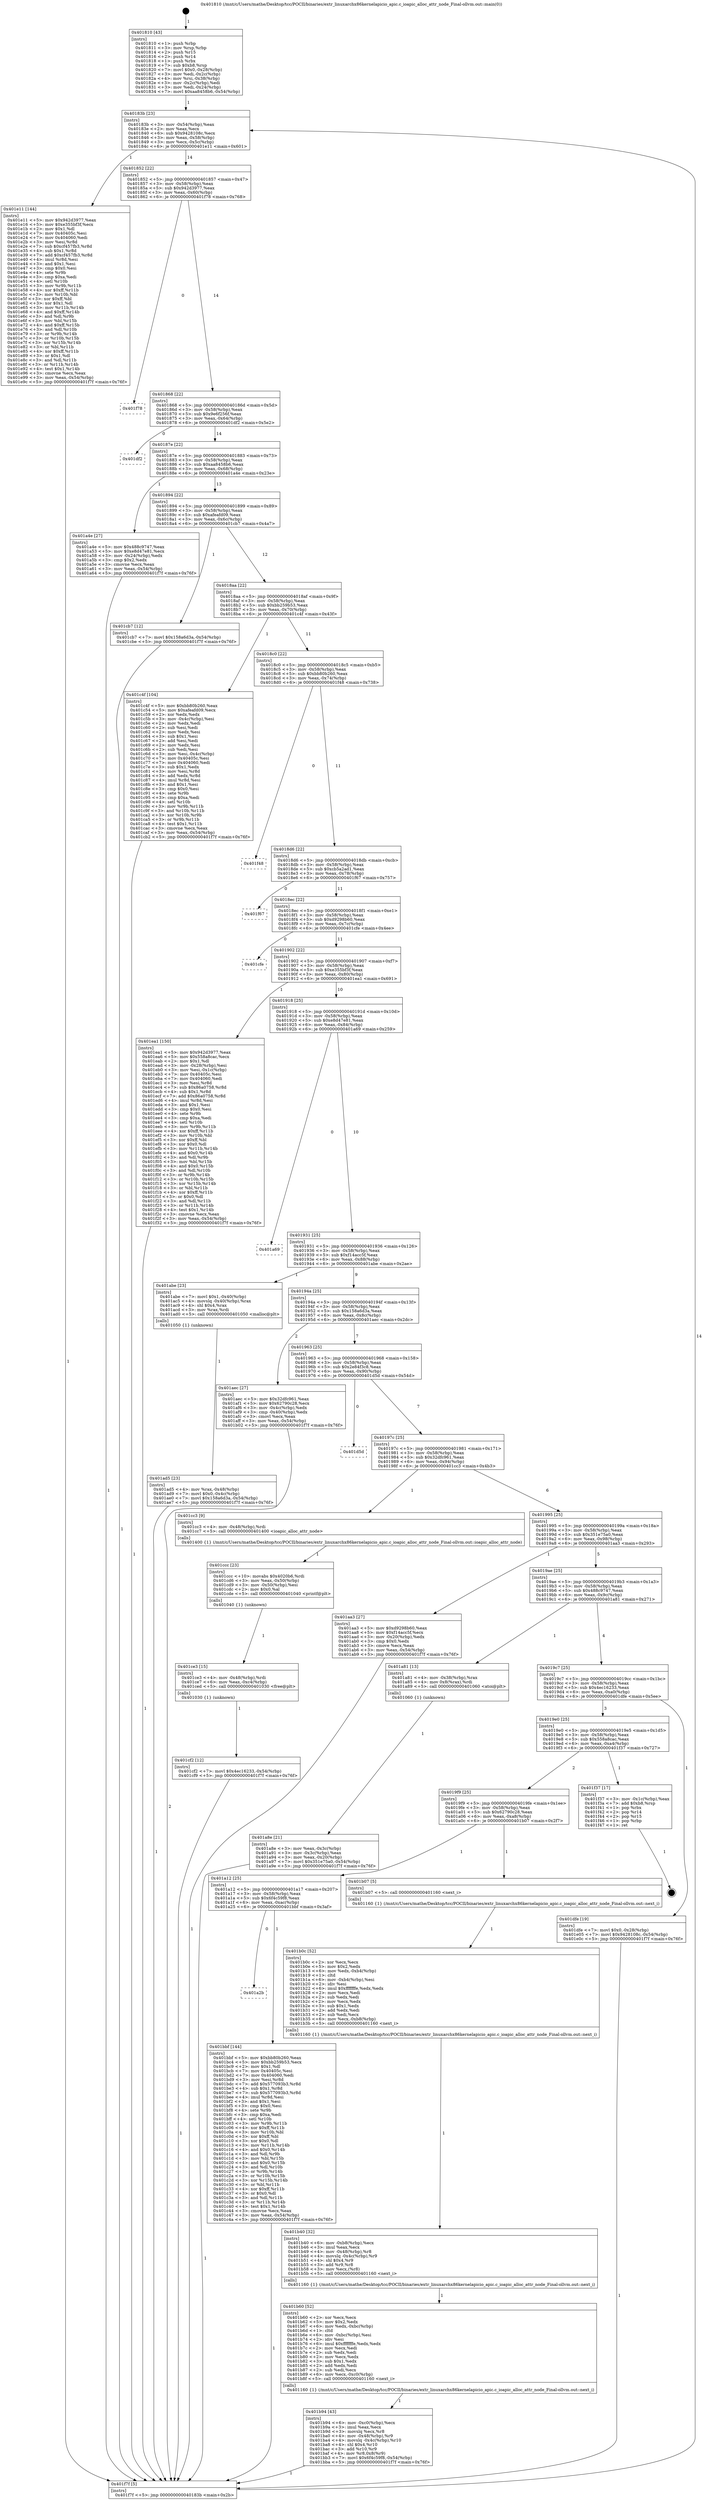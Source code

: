 digraph "0x401810" {
  label = "0x401810 (/mnt/c/Users/mathe/Desktop/tcc/POCII/binaries/extr_linuxarchx86kernelapicio_apic.c_ioapic_alloc_attr_node_Final-ollvm.out::main(0))"
  labelloc = "t"
  node[shape=record]

  Entry [label="",width=0.3,height=0.3,shape=circle,fillcolor=black,style=filled]
  "0x40183b" [label="{
     0x40183b [23]\l
     | [instrs]\l
     &nbsp;&nbsp;0x40183b \<+3\>: mov -0x54(%rbp),%eax\l
     &nbsp;&nbsp;0x40183e \<+2\>: mov %eax,%ecx\l
     &nbsp;&nbsp;0x401840 \<+6\>: sub $0x9428108c,%ecx\l
     &nbsp;&nbsp;0x401846 \<+3\>: mov %eax,-0x58(%rbp)\l
     &nbsp;&nbsp;0x401849 \<+3\>: mov %ecx,-0x5c(%rbp)\l
     &nbsp;&nbsp;0x40184c \<+6\>: je 0000000000401e11 \<main+0x601\>\l
  }"]
  "0x401e11" [label="{
     0x401e11 [144]\l
     | [instrs]\l
     &nbsp;&nbsp;0x401e11 \<+5\>: mov $0x942d3977,%eax\l
     &nbsp;&nbsp;0x401e16 \<+5\>: mov $0xe355bf3f,%ecx\l
     &nbsp;&nbsp;0x401e1b \<+2\>: mov $0x1,%dl\l
     &nbsp;&nbsp;0x401e1d \<+7\>: mov 0x40405c,%esi\l
     &nbsp;&nbsp;0x401e24 \<+7\>: mov 0x404060,%edi\l
     &nbsp;&nbsp;0x401e2b \<+3\>: mov %esi,%r8d\l
     &nbsp;&nbsp;0x401e2e \<+7\>: sub $0xcf457fb3,%r8d\l
     &nbsp;&nbsp;0x401e35 \<+4\>: sub $0x1,%r8d\l
     &nbsp;&nbsp;0x401e39 \<+7\>: add $0xcf457fb3,%r8d\l
     &nbsp;&nbsp;0x401e40 \<+4\>: imul %r8d,%esi\l
     &nbsp;&nbsp;0x401e44 \<+3\>: and $0x1,%esi\l
     &nbsp;&nbsp;0x401e47 \<+3\>: cmp $0x0,%esi\l
     &nbsp;&nbsp;0x401e4a \<+4\>: sete %r9b\l
     &nbsp;&nbsp;0x401e4e \<+3\>: cmp $0xa,%edi\l
     &nbsp;&nbsp;0x401e51 \<+4\>: setl %r10b\l
     &nbsp;&nbsp;0x401e55 \<+3\>: mov %r9b,%r11b\l
     &nbsp;&nbsp;0x401e58 \<+4\>: xor $0xff,%r11b\l
     &nbsp;&nbsp;0x401e5c \<+3\>: mov %r10b,%bl\l
     &nbsp;&nbsp;0x401e5f \<+3\>: xor $0xff,%bl\l
     &nbsp;&nbsp;0x401e62 \<+3\>: xor $0x1,%dl\l
     &nbsp;&nbsp;0x401e65 \<+3\>: mov %r11b,%r14b\l
     &nbsp;&nbsp;0x401e68 \<+4\>: and $0xff,%r14b\l
     &nbsp;&nbsp;0x401e6c \<+3\>: and %dl,%r9b\l
     &nbsp;&nbsp;0x401e6f \<+3\>: mov %bl,%r15b\l
     &nbsp;&nbsp;0x401e72 \<+4\>: and $0xff,%r15b\l
     &nbsp;&nbsp;0x401e76 \<+3\>: and %dl,%r10b\l
     &nbsp;&nbsp;0x401e79 \<+3\>: or %r9b,%r14b\l
     &nbsp;&nbsp;0x401e7c \<+3\>: or %r10b,%r15b\l
     &nbsp;&nbsp;0x401e7f \<+3\>: xor %r15b,%r14b\l
     &nbsp;&nbsp;0x401e82 \<+3\>: or %bl,%r11b\l
     &nbsp;&nbsp;0x401e85 \<+4\>: xor $0xff,%r11b\l
     &nbsp;&nbsp;0x401e89 \<+3\>: or $0x1,%dl\l
     &nbsp;&nbsp;0x401e8c \<+3\>: and %dl,%r11b\l
     &nbsp;&nbsp;0x401e8f \<+3\>: or %r11b,%r14b\l
     &nbsp;&nbsp;0x401e92 \<+4\>: test $0x1,%r14b\l
     &nbsp;&nbsp;0x401e96 \<+3\>: cmovne %ecx,%eax\l
     &nbsp;&nbsp;0x401e99 \<+3\>: mov %eax,-0x54(%rbp)\l
     &nbsp;&nbsp;0x401e9c \<+5\>: jmp 0000000000401f7f \<main+0x76f\>\l
  }"]
  "0x401852" [label="{
     0x401852 [22]\l
     | [instrs]\l
     &nbsp;&nbsp;0x401852 \<+5\>: jmp 0000000000401857 \<main+0x47\>\l
     &nbsp;&nbsp;0x401857 \<+3\>: mov -0x58(%rbp),%eax\l
     &nbsp;&nbsp;0x40185a \<+5\>: sub $0x942d3977,%eax\l
     &nbsp;&nbsp;0x40185f \<+3\>: mov %eax,-0x60(%rbp)\l
     &nbsp;&nbsp;0x401862 \<+6\>: je 0000000000401f78 \<main+0x768\>\l
  }"]
  Exit [label="",width=0.3,height=0.3,shape=circle,fillcolor=black,style=filled,peripheries=2]
  "0x401f78" [label="{
     0x401f78\l
  }", style=dashed]
  "0x401868" [label="{
     0x401868 [22]\l
     | [instrs]\l
     &nbsp;&nbsp;0x401868 \<+5\>: jmp 000000000040186d \<main+0x5d\>\l
     &nbsp;&nbsp;0x40186d \<+3\>: mov -0x58(%rbp),%eax\l
     &nbsp;&nbsp;0x401870 \<+5\>: sub $0x9e6f256f,%eax\l
     &nbsp;&nbsp;0x401875 \<+3\>: mov %eax,-0x64(%rbp)\l
     &nbsp;&nbsp;0x401878 \<+6\>: je 0000000000401df2 \<main+0x5e2\>\l
  }"]
  "0x401cf2" [label="{
     0x401cf2 [12]\l
     | [instrs]\l
     &nbsp;&nbsp;0x401cf2 \<+7\>: movl $0x4ec16233,-0x54(%rbp)\l
     &nbsp;&nbsp;0x401cf9 \<+5\>: jmp 0000000000401f7f \<main+0x76f\>\l
  }"]
  "0x401df2" [label="{
     0x401df2\l
  }", style=dashed]
  "0x40187e" [label="{
     0x40187e [22]\l
     | [instrs]\l
     &nbsp;&nbsp;0x40187e \<+5\>: jmp 0000000000401883 \<main+0x73\>\l
     &nbsp;&nbsp;0x401883 \<+3\>: mov -0x58(%rbp),%eax\l
     &nbsp;&nbsp;0x401886 \<+5\>: sub $0xaa8458b6,%eax\l
     &nbsp;&nbsp;0x40188b \<+3\>: mov %eax,-0x68(%rbp)\l
     &nbsp;&nbsp;0x40188e \<+6\>: je 0000000000401a4e \<main+0x23e\>\l
  }"]
  "0x401ce3" [label="{
     0x401ce3 [15]\l
     | [instrs]\l
     &nbsp;&nbsp;0x401ce3 \<+4\>: mov -0x48(%rbp),%rdi\l
     &nbsp;&nbsp;0x401ce7 \<+6\>: mov %eax,-0xc4(%rbp)\l
     &nbsp;&nbsp;0x401ced \<+5\>: call 0000000000401030 \<free@plt\>\l
     | [calls]\l
     &nbsp;&nbsp;0x401030 \{1\} (unknown)\l
  }"]
  "0x401a4e" [label="{
     0x401a4e [27]\l
     | [instrs]\l
     &nbsp;&nbsp;0x401a4e \<+5\>: mov $0x488c9747,%eax\l
     &nbsp;&nbsp;0x401a53 \<+5\>: mov $0xe8d47e81,%ecx\l
     &nbsp;&nbsp;0x401a58 \<+3\>: mov -0x24(%rbp),%edx\l
     &nbsp;&nbsp;0x401a5b \<+3\>: cmp $0x2,%edx\l
     &nbsp;&nbsp;0x401a5e \<+3\>: cmovne %ecx,%eax\l
     &nbsp;&nbsp;0x401a61 \<+3\>: mov %eax,-0x54(%rbp)\l
     &nbsp;&nbsp;0x401a64 \<+5\>: jmp 0000000000401f7f \<main+0x76f\>\l
  }"]
  "0x401894" [label="{
     0x401894 [22]\l
     | [instrs]\l
     &nbsp;&nbsp;0x401894 \<+5\>: jmp 0000000000401899 \<main+0x89\>\l
     &nbsp;&nbsp;0x401899 \<+3\>: mov -0x58(%rbp),%eax\l
     &nbsp;&nbsp;0x40189c \<+5\>: sub $0xafeafd09,%eax\l
     &nbsp;&nbsp;0x4018a1 \<+3\>: mov %eax,-0x6c(%rbp)\l
     &nbsp;&nbsp;0x4018a4 \<+6\>: je 0000000000401cb7 \<main+0x4a7\>\l
  }"]
  "0x401f7f" [label="{
     0x401f7f [5]\l
     | [instrs]\l
     &nbsp;&nbsp;0x401f7f \<+5\>: jmp 000000000040183b \<main+0x2b\>\l
  }"]
  "0x401810" [label="{
     0x401810 [43]\l
     | [instrs]\l
     &nbsp;&nbsp;0x401810 \<+1\>: push %rbp\l
     &nbsp;&nbsp;0x401811 \<+3\>: mov %rsp,%rbp\l
     &nbsp;&nbsp;0x401814 \<+2\>: push %r15\l
     &nbsp;&nbsp;0x401816 \<+2\>: push %r14\l
     &nbsp;&nbsp;0x401818 \<+1\>: push %rbx\l
     &nbsp;&nbsp;0x401819 \<+7\>: sub $0xb8,%rsp\l
     &nbsp;&nbsp;0x401820 \<+7\>: movl $0x0,-0x28(%rbp)\l
     &nbsp;&nbsp;0x401827 \<+3\>: mov %edi,-0x2c(%rbp)\l
     &nbsp;&nbsp;0x40182a \<+4\>: mov %rsi,-0x38(%rbp)\l
     &nbsp;&nbsp;0x40182e \<+3\>: mov -0x2c(%rbp),%edi\l
     &nbsp;&nbsp;0x401831 \<+3\>: mov %edi,-0x24(%rbp)\l
     &nbsp;&nbsp;0x401834 \<+7\>: movl $0xaa8458b6,-0x54(%rbp)\l
  }"]
  "0x401ccc" [label="{
     0x401ccc [23]\l
     | [instrs]\l
     &nbsp;&nbsp;0x401ccc \<+10\>: movabs $0x4020b6,%rdi\l
     &nbsp;&nbsp;0x401cd6 \<+3\>: mov %eax,-0x50(%rbp)\l
     &nbsp;&nbsp;0x401cd9 \<+3\>: mov -0x50(%rbp),%esi\l
     &nbsp;&nbsp;0x401cdc \<+2\>: mov $0x0,%al\l
     &nbsp;&nbsp;0x401cde \<+5\>: call 0000000000401040 \<printf@plt\>\l
     | [calls]\l
     &nbsp;&nbsp;0x401040 \{1\} (unknown)\l
  }"]
  "0x401cb7" [label="{
     0x401cb7 [12]\l
     | [instrs]\l
     &nbsp;&nbsp;0x401cb7 \<+7\>: movl $0x158a6d3a,-0x54(%rbp)\l
     &nbsp;&nbsp;0x401cbe \<+5\>: jmp 0000000000401f7f \<main+0x76f\>\l
  }"]
  "0x4018aa" [label="{
     0x4018aa [22]\l
     | [instrs]\l
     &nbsp;&nbsp;0x4018aa \<+5\>: jmp 00000000004018af \<main+0x9f\>\l
     &nbsp;&nbsp;0x4018af \<+3\>: mov -0x58(%rbp),%eax\l
     &nbsp;&nbsp;0x4018b2 \<+5\>: sub $0xbb259b53,%eax\l
     &nbsp;&nbsp;0x4018b7 \<+3\>: mov %eax,-0x70(%rbp)\l
     &nbsp;&nbsp;0x4018ba \<+6\>: je 0000000000401c4f \<main+0x43f\>\l
  }"]
  "0x401a2b" [label="{
     0x401a2b\l
  }", style=dashed]
  "0x401c4f" [label="{
     0x401c4f [104]\l
     | [instrs]\l
     &nbsp;&nbsp;0x401c4f \<+5\>: mov $0xbb80b260,%eax\l
     &nbsp;&nbsp;0x401c54 \<+5\>: mov $0xafeafd09,%ecx\l
     &nbsp;&nbsp;0x401c59 \<+2\>: xor %edx,%edx\l
     &nbsp;&nbsp;0x401c5b \<+3\>: mov -0x4c(%rbp),%esi\l
     &nbsp;&nbsp;0x401c5e \<+2\>: mov %edx,%edi\l
     &nbsp;&nbsp;0x401c60 \<+2\>: sub %esi,%edi\l
     &nbsp;&nbsp;0x401c62 \<+2\>: mov %edx,%esi\l
     &nbsp;&nbsp;0x401c64 \<+3\>: sub $0x1,%esi\l
     &nbsp;&nbsp;0x401c67 \<+2\>: add %esi,%edi\l
     &nbsp;&nbsp;0x401c69 \<+2\>: mov %edx,%esi\l
     &nbsp;&nbsp;0x401c6b \<+2\>: sub %edi,%esi\l
     &nbsp;&nbsp;0x401c6d \<+3\>: mov %esi,-0x4c(%rbp)\l
     &nbsp;&nbsp;0x401c70 \<+7\>: mov 0x40405c,%esi\l
     &nbsp;&nbsp;0x401c77 \<+7\>: mov 0x404060,%edi\l
     &nbsp;&nbsp;0x401c7e \<+3\>: sub $0x1,%edx\l
     &nbsp;&nbsp;0x401c81 \<+3\>: mov %esi,%r8d\l
     &nbsp;&nbsp;0x401c84 \<+3\>: add %edx,%r8d\l
     &nbsp;&nbsp;0x401c87 \<+4\>: imul %r8d,%esi\l
     &nbsp;&nbsp;0x401c8b \<+3\>: and $0x1,%esi\l
     &nbsp;&nbsp;0x401c8e \<+3\>: cmp $0x0,%esi\l
     &nbsp;&nbsp;0x401c91 \<+4\>: sete %r9b\l
     &nbsp;&nbsp;0x401c95 \<+3\>: cmp $0xa,%edi\l
     &nbsp;&nbsp;0x401c98 \<+4\>: setl %r10b\l
     &nbsp;&nbsp;0x401c9c \<+3\>: mov %r9b,%r11b\l
     &nbsp;&nbsp;0x401c9f \<+3\>: and %r10b,%r11b\l
     &nbsp;&nbsp;0x401ca2 \<+3\>: xor %r10b,%r9b\l
     &nbsp;&nbsp;0x401ca5 \<+3\>: or %r9b,%r11b\l
     &nbsp;&nbsp;0x401ca8 \<+4\>: test $0x1,%r11b\l
     &nbsp;&nbsp;0x401cac \<+3\>: cmovne %ecx,%eax\l
     &nbsp;&nbsp;0x401caf \<+3\>: mov %eax,-0x54(%rbp)\l
     &nbsp;&nbsp;0x401cb2 \<+5\>: jmp 0000000000401f7f \<main+0x76f\>\l
  }"]
  "0x4018c0" [label="{
     0x4018c0 [22]\l
     | [instrs]\l
     &nbsp;&nbsp;0x4018c0 \<+5\>: jmp 00000000004018c5 \<main+0xb5\>\l
     &nbsp;&nbsp;0x4018c5 \<+3\>: mov -0x58(%rbp),%eax\l
     &nbsp;&nbsp;0x4018c8 \<+5\>: sub $0xbb80b260,%eax\l
     &nbsp;&nbsp;0x4018cd \<+3\>: mov %eax,-0x74(%rbp)\l
     &nbsp;&nbsp;0x4018d0 \<+6\>: je 0000000000401f48 \<main+0x738\>\l
  }"]
  "0x401bbf" [label="{
     0x401bbf [144]\l
     | [instrs]\l
     &nbsp;&nbsp;0x401bbf \<+5\>: mov $0xbb80b260,%eax\l
     &nbsp;&nbsp;0x401bc4 \<+5\>: mov $0xbb259b53,%ecx\l
     &nbsp;&nbsp;0x401bc9 \<+2\>: mov $0x1,%dl\l
     &nbsp;&nbsp;0x401bcb \<+7\>: mov 0x40405c,%esi\l
     &nbsp;&nbsp;0x401bd2 \<+7\>: mov 0x404060,%edi\l
     &nbsp;&nbsp;0x401bd9 \<+3\>: mov %esi,%r8d\l
     &nbsp;&nbsp;0x401bdc \<+7\>: add $0x577093b3,%r8d\l
     &nbsp;&nbsp;0x401be3 \<+4\>: sub $0x1,%r8d\l
     &nbsp;&nbsp;0x401be7 \<+7\>: sub $0x577093b3,%r8d\l
     &nbsp;&nbsp;0x401bee \<+4\>: imul %r8d,%esi\l
     &nbsp;&nbsp;0x401bf2 \<+3\>: and $0x1,%esi\l
     &nbsp;&nbsp;0x401bf5 \<+3\>: cmp $0x0,%esi\l
     &nbsp;&nbsp;0x401bf8 \<+4\>: sete %r9b\l
     &nbsp;&nbsp;0x401bfc \<+3\>: cmp $0xa,%edi\l
     &nbsp;&nbsp;0x401bff \<+4\>: setl %r10b\l
     &nbsp;&nbsp;0x401c03 \<+3\>: mov %r9b,%r11b\l
     &nbsp;&nbsp;0x401c06 \<+4\>: xor $0xff,%r11b\l
     &nbsp;&nbsp;0x401c0a \<+3\>: mov %r10b,%bl\l
     &nbsp;&nbsp;0x401c0d \<+3\>: xor $0xff,%bl\l
     &nbsp;&nbsp;0x401c10 \<+3\>: xor $0x0,%dl\l
     &nbsp;&nbsp;0x401c13 \<+3\>: mov %r11b,%r14b\l
     &nbsp;&nbsp;0x401c16 \<+4\>: and $0x0,%r14b\l
     &nbsp;&nbsp;0x401c1a \<+3\>: and %dl,%r9b\l
     &nbsp;&nbsp;0x401c1d \<+3\>: mov %bl,%r15b\l
     &nbsp;&nbsp;0x401c20 \<+4\>: and $0x0,%r15b\l
     &nbsp;&nbsp;0x401c24 \<+3\>: and %dl,%r10b\l
     &nbsp;&nbsp;0x401c27 \<+3\>: or %r9b,%r14b\l
     &nbsp;&nbsp;0x401c2a \<+3\>: or %r10b,%r15b\l
     &nbsp;&nbsp;0x401c2d \<+3\>: xor %r15b,%r14b\l
     &nbsp;&nbsp;0x401c30 \<+3\>: or %bl,%r11b\l
     &nbsp;&nbsp;0x401c33 \<+4\>: xor $0xff,%r11b\l
     &nbsp;&nbsp;0x401c37 \<+3\>: or $0x0,%dl\l
     &nbsp;&nbsp;0x401c3a \<+3\>: and %dl,%r11b\l
     &nbsp;&nbsp;0x401c3d \<+3\>: or %r11b,%r14b\l
     &nbsp;&nbsp;0x401c40 \<+4\>: test $0x1,%r14b\l
     &nbsp;&nbsp;0x401c44 \<+3\>: cmovne %ecx,%eax\l
     &nbsp;&nbsp;0x401c47 \<+3\>: mov %eax,-0x54(%rbp)\l
     &nbsp;&nbsp;0x401c4a \<+5\>: jmp 0000000000401f7f \<main+0x76f\>\l
  }"]
  "0x401f48" [label="{
     0x401f48\l
  }", style=dashed]
  "0x4018d6" [label="{
     0x4018d6 [22]\l
     | [instrs]\l
     &nbsp;&nbsp;0x4018d6 \<+5\>: jmp 00000000004018db \<main+0xcb\>\l
     &nbsp;&nbsp;0x4018db \<+3\>: mov -0x58(%rbp),%eax\l
     &nbsp;&nbsp;0x4018de \<+5\>: sub $0xcb5a2ad1,%eax\l
     &nbsp;&nbsp;0x4018e3 \<+3\>: mov %eax,-0x78(%rbp)\l
     &nbsp;&nbsp;0x4018e6 \<+6\>: je 0000000000401f67 \<main+0x757\>\l
  }"]
  "0x401b94" [label="{
     0x401b94 [43]\l
     | [instrs]\l
     &nbsp;&nbsp;0x401b94 \<+6\>: mov -0xc0(%rbp),%ecx\l
     &nbsp;&nbsp;0x401b9a \<+3\>: imul %eax,%ecx\l
     &nbsp;&nbsp;0x401b9d \<+3\>: movslq %ecx,%r8\l
     &nbsp;&nbsp;0x401ba0 \<+4\>: mov -0x48(%rbp),%r9\l
     &nbsp;&nbsp;0x401ba4 \<+4\>: movslq -0x4c(%rbp),%r10\l
     &nbsp;&nbsp;0x401ba8 \<+4\>: shl $0x4,%r10\l
     &nbsp;&nbsp;0x401bac \<+3\>: add %r10,%r9\l
     &nbsp;&nbsp;0x401baf \<+4\>: mov %r8,0x8(%r9)\l
     &nbsp;&nbsp;0x401bb3 \<+7\>: movl $0x6f4c59f8,-0x54(%rbp)\l
     &nbsp;&nbsp;0x401bba \<+5\>: jmp 0000000000401f7f \<main+0x76f\>\l
  }"]
  "0x401f67" [label="{
     0x401f67\l
  }", style=dashed]
  "0x4018ec" [label="{
     0x4018ec [22]\l
     | [instrs]\l
     &nbsp;&nbsp;0x4018ec \<+5\>: jmp 00000000004018f1 \<main+0xe1\>\l
     &nbsp;&nbsp;0x4018f1 \<+3\>: mov -0x58(%rbp),%eax\l
     &nbsp;&nbsp;0x4018f4 \<+5\>: sub $0xd9298b60,%eax\l
     &nbsp;&nbsp;0x4018f9 \<+3\>: mov %eax,-0x7c(%rbp)\l
     &nbsp;&nbsp;0x4018fc \<+6\>: je 0000000000401cfe \<main+0x4ee\>\l
  }"]
  "0x401b60" [label="{
     0x401b60 [52]\l
     | [instrs]\l
     &nbsp;&nbsp;0x401b60 \<+2\>: xor %ecx,%ecx\l
     &nbsp;&nbsp;0x401b62 \<+5\>: mov $0x2,%edx\l
     &nbsp;&nbsp;0x401b67 \<+6\>: mov %edx,-0xbc(%rbp)\l
     &nbsp;&nbsp;0x401b6d \<+1\>: cltd\l
     &nbsp;&nbsp;0x401b6e \<+6\>: mov -0xbc(%rbp),%esi\l
     &nbsp;&nbsp;0x401b74 \<+2\>: idiv %esi\l
     &nbsp;&nbsp;0x401b76 \<+6\>: imul $0xfffffffe,%edx,%edx\l
     &nbsp;&nbsp;0x401b7c \<+2\>: mov %ecx,%edi\l
     &nbsp;&nbsp;0x401b7e \<+2\>: sub %edx,%edi\l
     &nbsp;&nbsp;0x401b80 \<+2\>: mov %ecx,%edx\l
     &nbsp;&nbsp;0x401b82 \<+3\>: sub $0x1,%edx\l
     &nbsp;&nbsp;0x401b85 \<+2\>: add %edx,%edi\l
     &nbsp;&nbsp;0x401b87 \<+2\>: sub %edi,%ecx\l
     &nbsp;&nbsp;0x401b89 \<+6\>: mov %ecx,-0xc0(%rbp)\l
     &nbsp;&nbsp;0x401b8f \<+5\>: call 0000000000401160 \<next_i\>\l
     | [calls]\l
     &nbsp;&nbsp;0x401160 \{1\} (/mnt/c/Users/mathe/Desktop/tcc/POCII/binaries/extr_linuxarchx86kernelapicio_apic.c_ioapic_alloc_attr_node_Final-ollvm.out::next_i)\l
  }"]
  "0x401cfe" [label="{
     0x401cfe\l
  }", style=dashed]
  "0x401902" [label="{
     0x401902 [22]\l
     | [instrs]\l
     &nbsp;&nbsp;0x401902 \<+5\>: jmp 0000000000401907 \<main+0xf7\>\l
     &nbsp;&nbsp;0x401907 \<+3\>: mov -0x58(%rbp),%eax\l
     &nbsp;&nbsp;0x40190a \<+5\>: sub $0xe355bf3f,%eax\l
     &nbsp;&nbsp;0x40190f \<+3\>: mov %eax,-0x80(%rbp)\l
     &nbsp;&nbsp;0x401912 \<+6\>: je 0000000000401ea1 \<main+0x691\>\l
  }"]
  "0x401b40" [label="{
     0x401b40 [32]\l
     | [instrs]\l
     &nbsp;&nbsp;0x401b40 \<+6\>: mov -0xb8(%rbp),%ecx\l
     &nbsp;&nbsp;0x401b46 \<+3\>: imul %eax,%ecx\l
     &nbsp;&nbsp;0x401b49 \<+4\>: mov -0x48(%rbp),%r8\l
     &nbsp;&nbsp;0x401b4d \<+4\>: movslq -0x4c(%rbp),%r9\l
     &nbsp;&nbsp;0x401b51 \<+4\>: shl $0x4,%r9\l
     &nbsp;&nbsp;0x401b55 \<+3\>: add %r9,%r8\l
     &nbsp;&nbsp;0x401b58 \<+3\>: mov %ecx,(%r8)\l
     &nbsp;&nbsp;0x401b5b \<+5\>: call 0000000000401160 \<next_i\>\l
     | [calls]\l
     &nbsp;&nbsp;0x401160 \{1\} (/mnt/c/Users/mathe/Desktop/tcc/POCII/binaries/extr_linuxarchx86kernelapicio_apic.c_ioapic_alloc_attr_node_Final-ollvm.out::next_i)\l
  }"]
  "0x401ea1" [label="{
     0x401ea1 [150]\l
     | [instrs]\l
     &nbsp;&nbsp;0x401ea1 \<+5\>: mov $0x942d3977,%eax\l
     &nbsp;&nbsp;0x401ea6 \<+5\>: mov $0x558a8cac,%ecx\l
     &nbsp;&nbsp;0x401eab \<+2\>: mov $0x1,%dl\l
     &nbsp;&nbsp;0x401ead \<+3\>: mov -0x28(%rbp),%esi\l
     &nbsp;&nbsp;0x401eb0 \<+3\>: mov %esi,-0x1c(%rbp)\l
     &nbsp;&nbsp;0x401eb3 \<+7\>: mov 0x40405c,%esi\l
     &nbsp;&nbsp;0x401eba \<+7\>: mov 0x404060,%edi\l
     &nbsp;&nbsp;0x401ec1 \<+3\>: mov %esi,%r8d\l
     &nbsp;&nbsp;0x401ec4 \<+7\>: sub $0x86a0758,%r8d\l
     &nbsp;&nbsp;0x401ecb \<+4\>: sub $0x1,%r8d\l
     &nbsp;&nbsp;0x401ecf \<+7\>: add $0x86a0758,%r8d\l
     &nbsp;&nbsp;0x401ed6 \<+4\>: imul %r8d,%esi\l
     &nbsp;&nbsp;0x401eda \<+3\>: and $0x1,%esi\l
     &nbsp;&nbsp;0x401edd \<+3\>: cmp $0x0,%esi\l
     &nbsp;&nbsp;0x401ee0 \<+4\>: sete %r9b\l
     &nbsp;&nbsp;0x401ee4 \<+3\>: cmp $0xa,%edi\l
     &nbsp;&nbsp;0x401ee7 \<+4\>: setl %r10b\l
     &nbsp;&nbsp;0x401eeb \<+3\>: mov %r9b,%r11b\l
     &nbsp;&nbsp;0x401eee \<+4\>: xor $0xff,%r11b\l
     &nbsp;&nbsp;0x401ef2 \<+3\>: mov %r10b,%bl\l
     &nbsp;&nbsp;0x401ef5 \<+3\>: xor $0xff,%bl\l
     &nbsp;&nbsp;0x401ef8 \<+3\>: xor $0x0,%dl\l
     &nbsp;&nbsp;0x401efb \<+3\>: mov %r11b,%r14b\l
     &nbsp;&nbsp;0x401efe \<+4\>: and $0x0,%r14b\l
     &nbsp;&nbsp;0x401f02 \<+3\>: and %dl,%r9b\l
     &nbsp;&nbsp;0x401f05 \<+3\>: mov %bl,%r15b\l
     &nbsp;&nbsp;0x401f08 \<+4\>: and $0x0,%r15b\l
     &nbsp;&nbsp;0x401f0c \<+3\>: and %dl,%r10b\l
     &nbsp;&nbsp;0x401f0f \<+3\>: or %r9b,%r14b\l
     &nbsp;&nbsp;0x401f12 \<+3\>: or %r10b,%r15b\l
     &nbsp;&nbsp;0x401f15 \<+3\>: xor %r15b,%r14b\l
     &nbsp;&nbsp;0x401f18 \<+3\>: or %bl,%r11b\l
     &nbsp;&nbsp;0x401f1b \<+4\>: xor $0xff,%r11b\l
     &nbsp;&nbsp;0x401f1f \<+3\>: or $0x0,%dl\l
     &nbsp;&nbsp;0x401f22 \<+3\>: and %dl,%r11b\l
     &nbsp;&nbsp;0x401f25 \<+3\>: or %r11b,%r14b\l
     &nbsp;&nbsp;0x401f28 \<+4\>: test $0x1,%r14b\l
     &nbsp;&nbsp;0x401f2c \<+3\>: cmovne %ecx,%eax\l
     &nbsp;&nbsp;0x401f2f \<+3\>: mov %eax,-0x54(%rbp)\l
     &nbsp;&nbsp;0x401f32 \<+5\>: jmp 0000000000401f7f \<main+0x76f\>\l
  }"]
  "0x401918" [label="{
     0x401918 [25]\l
     | [instrs]\l
     &nbsp;&nbsp;0x401918 \<+5\>: jmp 000000000040191d \<main+0x10d\>\l
     &nbsp;&nbsp;0x40191d \<+3\>: mov -0x58(%rbp),%eax\l
     &nbsp;&nbsp;0x401920 \<+5\>: sub $0xe8d47e81,%eax\l
     &nbsp;&nbsp;0x401925 \<+6\>: mov %eax,-0x84(%rbp)\l
     &nbsp;&nbsp;0x40192b \<+6\>: je 0000000000401a69 \<main+0x259\>\l
  }"]
  "0x401b0c" [label="{
     0x401b0c [52]\l
     | [instrs]\l
     &nbsp;&nbsp;0x401b0c \<+2\>: xor %ecx,%ecx\l
     &nbsp;&nbsp;0x401b0e \<+5\>: mov $0x2,%edx\l
     &nbsp;&nbsp;0x401b13 \<+6\>: mov %edx,-0xb4(%rbp)\l
     &nbsp;&nbsp;0x401b19 \<+1\>: cltd\l
     &nbsp;&nbsp;0x401b1a \<+6\>: mov -0xb4(%rbp),%esi\l
     &nbsp;&nbsp;0x401b20 \<+2\>: idiv %esi\l
     &nbsp;&nbsp;0x401b22 \<+6\>: imul $0xfffffffe,%edx,%edx\l
     &nbsp;&nbsp;0x401b28 \<+2\>: mov %ecx,%edi\l
     &nbsp;&nbsp;0x401b2a \<+2\>: sub %edx,%edi\l
     &nbsp;&nbsp;0x401b2c \<+2\>: mov %ecx,%edx\l
     &nbsp;&nbsp;0x401b2e \<+3\>: sub $0x1,%edx\l
     &nbsp;&nbsp;0x401b31 \<+2\>: add %edx,%edi\l
     &nbsp;&nbsp;0x401b33 \<+2\>: sub %edi,%ecx\l
     &nbsp;&nbsp;0x401b35 \<+6\>: mov %ecx,-0xb8(%rbp)\l
     &nbsp;&nbsp;0x401b3b \<+5\>: call 0000000000401160 \<next_i\>\l
     | [calls]\l
     &nbsp;&nbsp;0x401160 \{1\} (/mnt/c/Users/mathe/Desktop/tcc/POCII/binaries/extr_linuxarchx86kernelapicio_apic.c_ioapic_alloc_attr_node_Final-ollvm.out::next_i)\l
  }"]
  "0x401a69" [label="{
     0x401a69\l
  }", style=dashed]
  "0x401931" [label="{
     0x401931 [25]\l
     | [instrs]\l
     &nbsp;&nbsp;0x401931 \<+5\>: jmp 0000000000401936 \<main+0x126\>\l
     &nbsp;&nbsp;0x401936 \<+3\>: mov -0x58(%rbp),%eax\l
     &nbsp;&nbsp;0x401939 \<+5\>: sub $0xf14acc5f,%eax\l
     &nbsp;&nbsp;0x40193e \<+6\>: mov %eax,-0x88(%rbp)\l
     &nbsp;&nbsp;0x401944 \<+6\>: je 0000000000401abe \<main+0x2ae\>\l
  }"]
  "0x401a12" [label="{
     0x401a12 [25]\l
     | [instrs]\l
     &nbsp;&nbsp;0x401a12 \<+5\>: jmp 0000000000401a17 \<main+0x207\>\l
     &nbsp;&nbsp;0x401a17 \<+3\>: mov -0x58(%rbp),%eax\l
     &nbsp;&nbsp;0x401a1a \<+5\>: sub $0x6f4c59f8,%eax\l
     &nbsp;&nbsp;0x401a1f \<+6\>: mov %eax,-0xac(%rbp)\l
     &nbsp;&nbsp;0x401a25 \<+6\>: je 0000000000401bbf \<main+0x3af\>\l
  }"]
  "0x401abe" [label="{
     0x401abe [23]\l
     | [instrs]\l
     &nbsp;&nbsp;0x401abe \<+7\>: movl $0x1,-0x40(%rbp)\l
     &nbsp;&nbsp;0x401ac5 \<+4\>: movslq -0x40(%rbp),%rax\l
     &nbsp;&nbsp;0x401ac9 \<+4\>: shl $0x4,%rax\l
     &nbsp;&nbsp;0x401acd \<+3\>: mov %rax,%rdi\l
     &nbsp;&nbsp;0x401ad0 \<+5\>: call 0000000000401050 \<malloc@plt\>\l
     | [calls]\l
     &nbsp;&nbsp;0x401050 \{1\} (unknown)\l
  }"]
  "0x40194a" [label="{
     0x40194a [25]\l
     | [instrs]\l
     &nbsp;&nbsp;0x40194a \<+5\>: jmp 000000000040194f \<main+0x13f\>\l
     &nbsp;&nbsp;0x40194f \<+3\>: mov -0x58(%rbp),%eax\l
     &nbsp;&nbsp;0x401952 \<+5\>: sub $0x158a6d3a,%eax\l
     &nbsp;&nbsp;0x401957 \<+6\>: mov %eax,-0x8c(%rbp)\l
     &nbsp;&nbsp;0x40195d \<+6\>: je 0000000000401aec \<main+0x2dc\>\l
  }"]
  "0x401b07" [label="{
     0x401b07 [5]\l
     | [instrs]\l
     &nbsp;&nbsp;0x401b07 \<+5\>: call 0000000000401160 \<next_i\>\l
     | [calls]\l
     &nbsp;&nbsp;0x401160 \{1\} (/mnt/c/Users/mathe/Desktop/tcc/POCII/binaries/extr_linuxarchx86kernelapicio_apic.c_ioapic_alloc_attr_node_Final-ollvm.out::next_i)\l
  }"]
  "0x401aec" [label="{
     0x401aec [27]\l
     | [instrs]\l
     &nbsp;&nbsp;0x401aec \<+5\>: mov $0x32dfc961,%eax\l
     &nbsp;&nbsp;0x401af1 \<+5\>: mov $0x62790c28,%ecx\l
     &nbsp;&nbsp;0x401af6 \<+3\>: mov -0x4c(%rbp),%edx\l
     &nbsp;&nbsp;0x401af9 \<+3\>: cmp -0x40(%rbp),%edx\l
     &nbsp;&nbsp;0x401afc \<+3\>: cmovl %ecx,%eax\l
     &nbsp;&nbsp;0x401aff \<+3\>: mov %eax,-0x54(%rbp)\l
     &nbsp;&nbsp;0x401b02 \<+5\>: jmp 0000000000401f7f \<main+0x76f\>\l
  }"]
  "0x401963" [label="{
     0x401963 [25]\l
     | [instrs]\l
     &nbsp;&nbsp;0x401963 \<+5\>: jmp 0000000000401968 \<main+0x158\>\l
     &nbsp;&nbsp;0x401968 \<+3\>: mov -0x58(%rbp),%eax\l
     &nbsp;&nbsp;0x40196b \<+5\>: sub $0x2e84f3c8,%eax\l
     &nbsp;&nbsp;0x401970 \<+6\>: mov %eax,-0x90(%rbp)\l
     &nbsp;&nbsp;0x401976 \<+6\>: je 0000000000401d5d \<main+0x54d\>\l
  }"]
  "0x4019f9" [label="{
     0x4019f9 [25]\l
     | [instrs]\l
     &nbsp;&nbsp;0x4019f9 \<+5\>: jmp 00000000004019fe \<main+0x1ee\>\l
     &nbsp;&nbsp;0x4019fe \<+3\>: mov -0x58(%rbp),%eax\l
     &nbsp;&nbsp;0x401a01 \<+5\>: sub $0x62790c28,%eax\l
     &nbsp;&nbsp;0x401a06 \<+6\>: mov %eax,-0xa8(%rbp)\l
     &nbsp;&nbsp;0x401a0c \<+6\>: je 0000000000401b07 \<main+0x2f7\>\l
  }"]
  "0x401d5d" [label="{
     0x401d5d\l
  }", style=dashed]
  "0x40197c" [label="{
     0x40197c [25]\l
     | [instrs]\l
     &nbsp;&nbsp;0x40197c \<+5\>: jmp 0000000000401981 \<main+0x171\>\l
     &nbsp;&nbsp;0x401981 \<+3\>: mov -0x58(%rbp),%eax\l
     &nbsp;&nbsp;0x401984 \<+5\>: sub $0x32dfc961,%eax\l
     &nbsp;&nbsp;0x401989 \<+6\>: mov %eax,-0x94(%rbp)\l
     &nbsp;&nbsp;0x40198f \<+6\>: je 0000000000401cc3 \<main+0x4b3\>\l
  }"]
  "0x401f37" [label="{
     0x401f37 [17]\l
     | [instrs]\l
     &nbsp;&nbsp;0x401f37 \<+3\>: mov -0x1c(%rbp),%eax\l
     &nbsp;&nbsp;0x401f3a \<+7\>: add $0xb8,%rsp\l
     &nbsp;&nbsp;0x401f41 \<+1\>: pop %rbx\l
     &nbsp;&nbsp;0x401f42 \<+2\>: pop %r14\l
     &nbsp;&nbsp;0x401f44 \<+2\>: pop %r15\l
     &nbsp;&nbsp;0x401f46 \<+1\>: pop %rbp\l
     &nbsp;&nbsp;0x401f47 \<+1\>: ret\l
  }"]
  "0x401cc3" [label="{
     0x401cc3 [9]\l
     | [instrs]\l
     &nbsp;&nbsp;0x401cc3 \<+4\>: mov -0x48(%rbp),%rdi\l
     &nbsp;&nbsp;0x401cc7 \<+5\>: call 0000000000401400 \<ioapic_alloc_attr_node\>\l
     | [calls]\l
     &nbsp;&nbsp;0x401400 \{1\} (/mnt/c/Users/mathe/Desktop/tcc/POCII/binaries/extr_linuxarchx86kernelapicio_apic.c_ioapic_alloc_attr_node_Final-ollvm.out::ioapic_alloc_attr_node)\l
  }"]
  "0x401995" [label="{
     0x401995 [25]\l
     | [instrs]\l
     &nbsp;&nbsp;0x401995 \<+5\>: jmp 000000000040199a \<main+0x18a\>\l
     &nbsp;&nbsp;0x40199a \<+3\>: mov -0x58(%rbp),%eax\l
     &nbsp;&nbsp;0x40199d \<+5\>: sub $0x351e75a0,%eax\l
     &nbsp;&nbsp;0x4019a2 \<+6\>: mov %eax,-0x98(%rbp)\l
     &nbsp;&nbsp;0x4019a8 \<+6\>: je 0000000000401aa3 \<main+0x293\>\l
  }"]
  "0x4019e0" [label="{
     0x4019e0 [25]\l
     | [instrs]\l
     &nbsp;&nbsp;0x4019e0 \<+5\>: jmp 00000000004019e5 \<main+0x1d5\>\l
     &nbsp;&nbsp;0x4019e5 \<+3\>: mov -0x58(%rbp),%eax\l
     &nbsp;&nbsp;0x4019e8 \<+5\>: sub $0x558a8cac,%eax\l
     &nbsp;&nbsp;0x4019ed \<+6\>: mov %eax,-0xa4(%rbp)\l
     &nbsp;&nbsp;0x4019f3 \<+6\>: je 0000000000401f37 \<main+0x727\>\l
  }"]
  "0x401aa3" [label="{
     0x401aa3 [27]\l
     | [instrs]\l
     &nbsp;&nbsp;0x401aa3 \<+5\>: mov $0xd9298b60,%eax\l
     &nbsp;&nbsp;0x401aa8 \<+5\>: mov $0xf14acc5f,%ecx\l
     &nbsp;&nbsp;0x401aad \<+3\>: mov -0x20(%rbp),%edx\l
     &nbsp;&nbsp;0x401ab0 \<+3\>: cmp $0x0,%edx\l
     &nbsp;&nbsp;0x401ab3 \<+3\>: cmove %ecx,%eax\l
     &nbsp;&nbsp;0x401ab6 \<+3\>: mov %eax,-0x54(%rbp)\l
     &nbsp;&nbsp;0x401ab9 \<+5\>: jmp 0000000000401f7f \<main+0x76f\>\l
  }"]
  "0x4019ae" [label="{
     0x4019ae [25]\l
     | [instrs]\l
     &nbsp;&nbsp;0x4019ae \<+5\>: jmp 00000000004019b3 \<main+0x1a3\>\l
     &nbsp;&nbsp;0x4019b3 \<+3\>: mov -0x58(%rbp),%eax\l
     &nbsp;&nbsp;0x4019b6 \<+5\>: sub $0x488c9747,%eax\l
     &nbsp;&nbsp;0x4019bb \<+6\>: mov %eax,-0x9c(%rbp)\l
     &nbsp;&nbsp;0x4019c1 \<+6\>: je 0000000000401a81 \<main+0x271\>\l
  }"]
  "0x401dfe" [label="{
     0x401dfe [19]\l
     | [instrs]\l
     &nbsp;&nbsp;0x401dfe \<+7\>: movl $0x0,-0x28(%rbp)\l
     &nbsp;&nbsp;0x401e05 \<+7\>: movl $0x9428108c,-0x54(%rbp)\l
     &nbsp;&nbsp;0x401e0c \<+5\>: jmp 0000000000401f7f \<main+0x76f\>\l
  }"]
  "0x401a81" [label="{
     0x401a81 [13]\l
     | [instrs]\l
     &nbsp;&nbsp;0x401a81 \<+4\>: mov -0x38(%rbp),%rax\l
     &nbsp;&nbsp;0x401a85 \<+4\>: mov 0x8(%rax),%rdi\l
     &nbsp;&nbsp;0x401a89 \<+5\>: call 0000000000401060 \<atoi@plt\>\l
     | [calls]\l
     &nbsp;&nbsp;0x401060 \{1\} (unknown)\l
  }"]
  "0x4019c7" [label="{
     0x4019c7 [25]\l
     | [instrs]\l
     &nbsp;&nbsp;0x4019c7 \<+5\>: jmp 00000000004019cc \<main+0x1bc\>\l
     &nbsp;&nbsp;0x4019cc \<+3\>: mov -0x58(%rbp),%eax\l
     &nbsp;&nbsp;0x4019cf \<+5\>: sub $0x4ec16233,%eax\l
     &nbsp;&nbsp;0x4019d4 \<+6\>: mov %eax,-0xa0(%rbp)\l
     &nbsp;&nbsp;0x4019da \<+6\>: je 0000000000401dfe \<main+0x5ee\>\l
  }"]
  "0x401a8e" [label="{
     0x401a8e [21]\l
     | [instrs]\l
     &nbsp;&nbsp;0x401a8e \<+3\>: mov %eax,-0x3c(%rbp)\l
     &nbsp;&nbsp;0x401a91 \<+3\>: mov -0x3c(%rbp),%eax\l
     &nbsp;&nbsp;0x401a94 \<+3\>: mov %eax,-0x20(%rbp)\l
     &nbsp;&nbsp;0x401a97 \<+7\>: movl $0x351e75a0,-0x54(%rbp)\l
     &nbsp;&nbsp;0x401a9e \<+5\>: jmp 0000000000401f7f \<main+0x76f\>\l
  }"]
  "0x401ad5" [label="{
     0x401ad5 [23]\l
     | [instrs]\l
     &nbsp;&nbsp;0x401ad5 \<+4\>: mov %rax,-0x48(%rbp)\l
     &nbsp;&nbsp;0x401ad9 \<+7\>: movl $0x0,-0x4c(%rbp)\l
     &nbsp;&nbsp;0x401ae0 \<+7\>: movl $0x158a6d3a,-0x54(%rbp)\l
     &nbsp;&nbsp;0x401ae7 \<+5\>: jmp 0000000000401f7f \<main+0x76f\>\l
  }"]
  Entry -> "0x401810" [label=" 1"]
  "0x40183b" -> "0x401e11" [label=" 1"]
  "0x40183b" -> "0x401852" [label=" 14"]
  "0x401f37" -> Exit [label=" 1"]
  "0x401852" -> "0x401f78" [label=" 0"]
  "0x401852" -> "0x401868" [label=" 14"]
  "0x401ea1" -> "0x401f7f" [label=" 1"]
  "0x401868" -> "0x401df2" [label=" 0"]
  "0x401868" -> "0x40187e" [label=" 14"]
  "0x401e11" -> "0x401f7f" [label=" 1"]
  "0x40187e" -> "0x401a4e" [label=" 1"]
  "0x40187e" -> "0x401894" [label=" 13"]
  "0x401a4e" -> "0x401f7f" [label=" 1"]
  "0x401810" -> "0x40183b" [label=" 1"]
  "0x401f7f" -> "0x40183b" [label=" 14"]
  "0x401dfe" -> "0x401f7f" [label=" 1"]
  "0x401894" -> "0x401cb7" [label=" 1"]
  "0x401894" -> "0x4018aa" [label=" 12"]
  "0x401cf2" -> "0x401f7f" [label=" 1"]
  "0x4018aa" -> "0x401c4f" [label=" 1"]
  "0x4018aa" -> "0x4018c0" [label=" 11"]
  "0x401ce3" -> "0x401cf2" [label=" 1"]
  "0x4018c0" -> "0x401f48" [label=" 0"]
  "0x4018c0" -> "0x4018d6" [label=" 11"]
  "0x401ccc" -> "0x401ce3" [label=" 1"]
  "0x4018d6" -> "0x401f67" [label=" 0"]
  "0x4018d6" -> "0x4018ec" [label=" 11"]
  "0x401cb7" -> "0x401f7f" [label=" 1"]
  "0x4018ec" -> "0x401cfe" [label=" 0"]
  "0x4018ec" -> "0x401902" [label=" 11"]
  "0x401c4f" -> "0x401f7f" [label=" 1"]
  "0x401902" -> "0x401ea1" [label=" 1"]
  "0x401902" -> "0x401918" [label=" 10"]
  "0x401bbf" -> "0x401f7f" [label=" 1"]
  "0x401918" -> "0x401a69" [label=" 0"]
  "0x401918" -> "0x401931" [label=" 10"]
  "0x401a12" -> "0x401a2b" [label=" 0"]
  "0x401931" -> "0x401abe" [label=" 1"]
  "0x401931" -> "0x40194a" [label=" 9"]
  "0x401a12" -> "0x401bbf" [label=" 1"]
  "0x40194a" -> "0x401aec" [label=" 2"]
  "0x40194a" -> "0x401963" [label=" 7"]
  "0x401cc3" -> "0x401ccc" [label=" 1"]
  "0x401963" -> "0x401d5d" [label=" 0"]
  "0x401963" -> "0x40197c" [label=" 7"]
  "0x401b60" -> "0x401b94" [label=" 1"]
  "0x40197c" -> "0x401cc3" [label=" 1"]
  "0x40197c" -> "0x401995" [label=" 6"]
  "0x401b40" -> "0x401b60" [label=" 1"]
  "0x401995" -> "0x401aa3" [label=" 1"]
  "0x401995" -> "0x4019ae" [label=" 5"]
  "0x401b07" -> "0x401b0c" [label=" 1"]
  "0x4019ae" -> "0x401a81" [label=" 1"]
  "0x4019ae" -> "0x4019c7" [label=" 4"]
  "0x401a81" -> "0x401a8e" [label=" 1"]
  "0x401a8e" -> "0x401f7f" [label=" 1"]
  "0x401aa3" -> "0x401f7f" [label=" 1"]
  "0x401abe" -> "0x401ad5" [label=" 1"]
  "0x401ad5" -> "0x401f7f" [label=" 1"]
  "0x401aec" -> "0x401f7f" [label=" 2"]
  "0x4019f9" -> "0x401a12" [label=" 1"]
  "0x4019c7" -> "0x401dfe" [label=" 1"]
  "0x4019c7" -> "0x4019e0" [label=" 3"]
  "0x401b0c" -> "0x401b40" [label=" 1"]
  "0x4019e0" -> "0x401f37" [label=" 1"]
  "0x4019e0" -> "0x4019f9" [label=" 2"]
  "0x401b94" -> "0x401f7f" [label=" 1"]
  "0x4019f9" -> "0x401b07" [label=" 1"]
}
